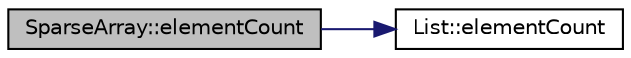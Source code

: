 digraph "SparseArray::elementCount"
{
  edge [fontname="Helvetica",fontsize="10",labelfontname="Helvetica",labelfontsize="10"];
  node [fontname="Helvetica",fontsize="10",shape=record];
  rankdir="LR";
  Node1 [label="SparseArray::elementCount",height=0.2,width=0.4,color="black", fillcolor="grey75", style="filled", fontcolor="black"];
  Node1 -> Node2 [color="midnightblue",fontsize="10",style="solid",fontname="Helvetica"];
  Node2 [label="List::elementCount",height=0.2,width=0.4,color="black", fillcolor="white", style="filled",URL="$classList.html#a5ee9aff9e61a566f7ce0ac9c6153cda5"];
}
